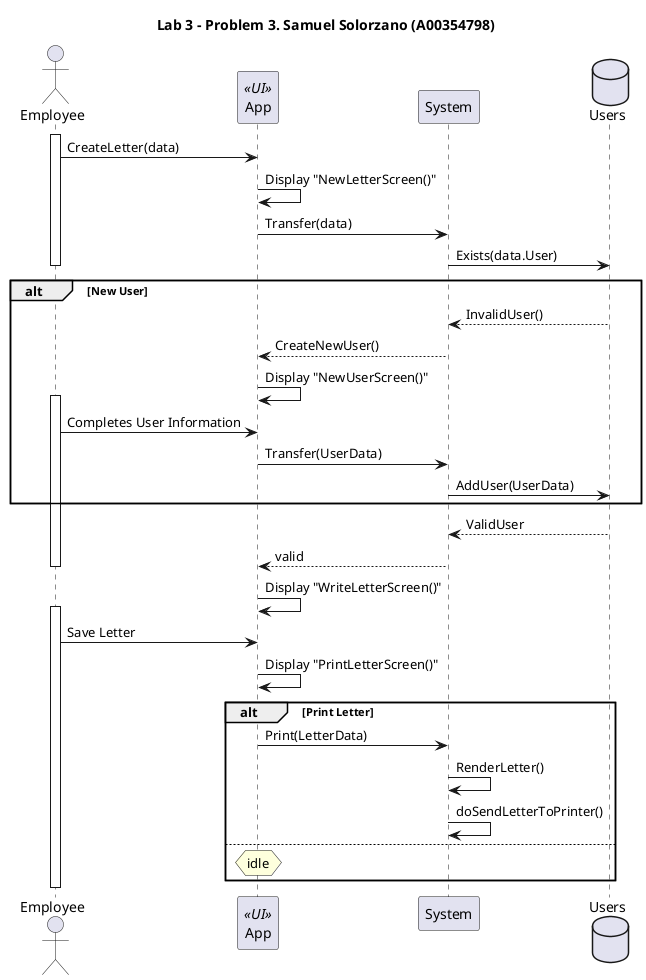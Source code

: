 @startuml

title: Lab 3 - Problem 3. Samuel Solorzano (A00354798)

actor Employee
participant App <<UI>>
participant System
database Users

activate Employee
Employee -> App: CreateLetter(data)
App -> App: Display "NewLetterScreen()"
App -> System: Transfer(data)
System -> Users: Exists(data.User)
deactivate Employee
alt New User
    Users --> System: InvalidUser()
    System --> App: CreateNewUser()
    App -> App: Display "NewUserScreen()"
    activate Employee
    Employee -> App: Completes User Information
    App -> System: Transfer(UserData)
    System -> Users: AddUser(UserData)
end
Users --> System: ValidUser
System --> App: valid
deactivate Employee
App -> App: Display "WriteLetterScreen()"
activate Employee
Employee -> App: Save Letter
App -> App: Display "PrintLetterScreen()"
alt Print Letter
    App -> System: Print(LetterData)
    System -> System: RenderLetter()
    System -> System: doSendLetterToPrinter()
else
    hnote over App : idle
end
deactivate Employee

@enduml